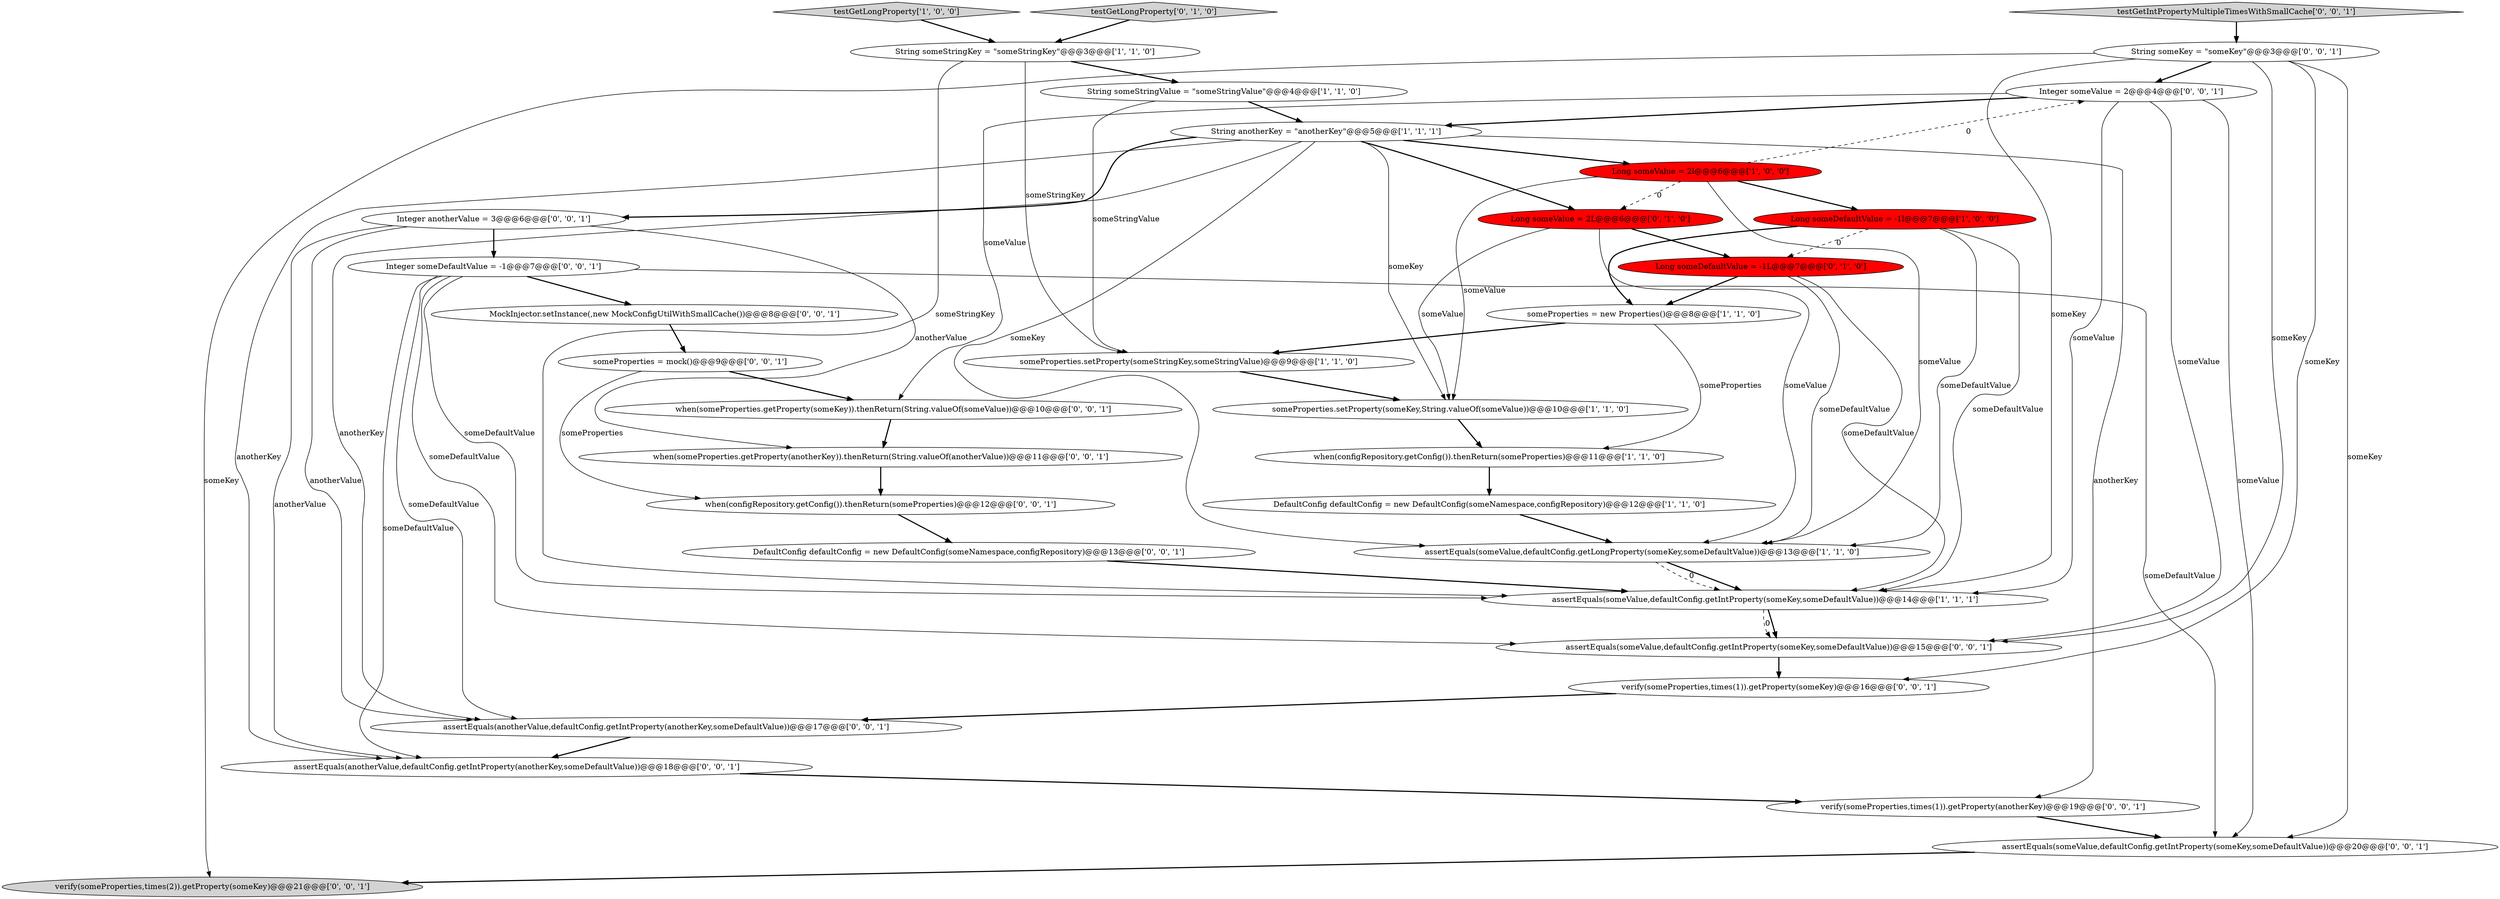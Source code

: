 digraph {
28 [style = filled, label = "assertEquals(someValue,defaultConfig.getIntProperty(someKey,someDefaultValue))@@@15@@@['0', '0', '1']", fillcolor = white, shape = ellipse image = "AAA0AAABBB3BBB"];
8 [style = filled, label = "DefaultConfig defaultConfig = new DefaultConfig(someNamespace,configRepository)@@@12@@@['1', '1', '0']", fillcolor = white, shape = ellipse image = "AAA0AAABBB1BBB"];
23 [style = filled, label = "testGetIntPropertyMultipleTimesWithSmallCache['0', '0', '1']", fillcolor = lightgray, shape = diamond image = "AAA0AAABBB3BBB"];
33 [style = filled, label = "assertEquals(anotherValue,defaultConfig.getIntProperty(anotherKey,someDefaultValue))@@@17@@@['0', '0', '1']", fillcolor = white, shape = ellipse image = "AAA0AAABBB3BBB"];
10 [style = filled, label = "assertEquals(someValue,defaultConfig.getIntProperty(someKey,someDefaultValue))@@@14@@@['1', '1', '1']", fillcolor = white, shape = ellipse image = "AAA0AAABBB1BBB"];
3 [style = filled, label = "when(configRepository.getConfig()).thenReturn(someProperties)@@@11@@@['1', '1', '0']", fillcolor = white, shape = ellipse image = "AAA0AAABBB1BBB"];
30 [style = filled, label = "verify(someProperties,times(1)).getProperty(someKey)@@@16@@@['0', '0', '1']", fillcolor = white, shape = ellipse image = "AAA0AAABBB3BBB"];
6 [style = filled, label = "String someStringValue = \"someStringValue\"@@@4@@@['1', '1', '0']", fillcolor = white, shape = ellipse image = "AAA0AAABBB1BBB"];
27 [style = filled, label = "when(someProperties.getProperty(anotherKey)).thenReturn(String.valueOf(anotherValue))@@@11@@@['0', '0', '1']", fillcolor = white, shape = ellipse image = "AAA0AAABBB3BBB"];
24 [style = filled, label = "Integer someDefaultValue = -1@@@7@@@['0', '0', '1']", fillcolor = white, shape = ellipse image = "AAA0AAABBB3BBB"];
0 [style = filled, label = "someProperties.setProperty(someKey,String.valueOf(someValue))@@@10@@@['1', '1', '0']", fillcolor = white, shape = ellipse image = "AAA0AAABBB1BBB"];
13 [style = filled, label = "Long someDefaultValue = -1L@@@7@@@['0', '1', '0']", fillcolor = red, shape = ellipse image = "AAA1AAABBB2BBB"];
31 [style = filled, label = "verify(someProperties,times(1)).getProperty(anotherKey)@@@19@@@['0', '0', '1']", fillcolor = white, shape = ellipse image = "AAA0AAABBB3BBB"];
29 [style = filled, label = "when(configRepository.getConfig()).thenReturn(someProperties)@@@12@@@['0', '0', '1']", fillcolor = white, shape = ellipse image = "AAA0AAABBB3BBB"];
26 [style = filled, label = "verify(someProperties,times(2)).getProperty(someKey)@@@21@@@['0', '0', '1']", fillcolor = lightgray, shape = ellipse image = "AAA0AAABBB3BBB"];
4 [style = filled, label = "assertEquals(someValue,defaultConfig.getLongProperty(someKey,someDefaultValue))@@@13@@@['1', '1', '0']", fillcolor = white, shape = ellipse image = "AAA0AAABBB1BBB"];
5 [style = filled, label = "String someStringKey = \"someStringKey\"@@@3@@@['1', '1', '0']", fillcolor = white, shape = ellipse image = "AAA0AAABBB1BBB"];
22 [style = filled, label = "someProperties = mock()@@@9@@@['0', '0', '1']", fillcolor = white, shape = ellipse image = "AAA0AAABBB3BBB"];
20 [style = filled, label = "DefaultConfig defaultConfig = new DefaultConfig(someNamespace,configRepository)@@@13@@@['0', '0', '1']", fillcolor = white, shape = ellipse image = "AAA0AAABBB3BBB"];
12 [style = filled, label = "testGetLongProperty['1', '0', '0']", fillcolor = lightgray, shape = diamond image = "AAA0AAABBB1BBB"];
21 [style = filled, label = "Integer someValue = 2@@@4@@@['0', '0', '1']", fillcolor = white, shape = ellipse image = "AAA0AAABBB3BBB"];
17 [style = filled, label = "String someKey = \"someKey\"@@@3@@@['0', '0', '1']", fillcolor = white, shape = ellipse image = "AAA0AAABBB3BBB"];
14 [style = filled, label = "Long someValue = 2L@@@6@@@['0', '1', '0']", fillcolor = red, shape = ellipse image = "AAA1AAABBB2BBB"];
16 [style = filled, label = "when(someProperties.getProperty(someKey)).thenReturn(String.valueOf(someValue))@@@10@@@['0', '0', '1']", fillcolor = white, shape = ellipse image = "AAA0AAABBB3BBB"];
7 [style = filled, label = "someProperties.setProperty(someStringKey,someStringValue)@@@9@@@['1', '1', '0']", fillcolor = white, shape = ellipse image = "AAA0AAABBB1BBB"];
1 [style = filled, label = "Long someValue = 2l@@@6@@@['1', '0', '0']", fillcolor = red, shape = ellipse image = "AAA1AAABBB1BBB"];
11 [style = filled, label = "Long someDefaultValue = -1l@@@7@@@['1', '0', '0']", fillcolor = red, shape = ellipse image = "AAA1AAABBB1BBB"];
15 [style = filled, label = "testGetLongProperty['0', '1', '0']", fillcolor = lightgray, shape = diamond image = "AAA0AAABBB2BBB"];
32 [style = filled, label = "Integer anotherValue = 3@@@6@@@['0', '0', '1']", fillcolor = white, shape = ellipse image = "AAA0AAABBB3BBB"];
18 [style = filled, label = "MockInjector.setInstance(,new MockConfigUtilWithSmallCache())@@@8@@@['0', '0', '1']", fillcolor = white, shape = ellipse image = "AAA0AAABBB3BBB"];
2 [style = filled, label = "String anotherKey = \"anotherKey\"@@@5@@@['1', '1', '1']", fillcolor = white, shape = ellipse image = "AAA0AAABBB1BBB"];
25 [style = filled, label = "assertEquals(someValue,defaultConfig.getIntProperty(someKey,someDefaultValue))@@@20@@@['0', '0', '1']", fillcolor = white, shape = ellipse image = "AAA0AAABBB3BBB"];
19 [style = filled, label = "assertEquals(anotherValue,defaultConfig.getIntProperty(anotherKey,someDefaultValue))@@@18@@@['0', '0', '1']", fillcolor = white, shape = ellipse image = "AAA0AAABBB3BBB"];
9 [style = filled, label = "someProperties = new Properties()@@@8@@@['1', '1', '0']", fillcolor = white, shape = ellipse image = "AAA0AAABBB1BBB"];
0->3 [style = bold, label=""];
4->10 [style = bold, label=""];
11->10 [style = solid, label="someDefaultValue"];
31->25 [style = bold, label=""];
10->28 [style = bold, label=""];
12->5 [style = bold, label=""];
16->27 [style = bold, label=""];
30->33 [style = bold, label=""];
28->30 [style = bold, label=""];
32->19 [style = solid, label="anotherValue"];
24->10 [style = solid, label="someDefaultValue"];
1->14 [style = dashed, label="0"];
22->16 [style = bold, label=""];
19->31 [style = bold, label=""];
2->1 [style = bold, label=""];
1->4 [style = solid, label="someValue"];
13->4 [style = solid, label="someDefaultValue"];
21->25 [style = solid, label="someValue"];
2->19 [style = solid, label="anotherKey"];
24->28 [style = solid, label="someDefaultValue"];
10->28 [style = dashed, label="0"];
2->0 [style = solid, label="someKey"];
7->0 [style = bold, label=""];
1->21 [style = dashed, label="0"];
24->33 [style = solid, label="someDefaultValue"];
21->16 [style = solid, label="someValue"];
13->10 [style = solid, label="someDefaultValue"];
6->7 [style = solid, label="someStringValue"];
9->7 [style = bold, label=""];
11->9 [style = bold, label=""];
21->10 [style = solid, label="someValue"];
24->18 [style = bold, label=""];
32->33 [style = solid, label="anotherValue"];
9->3 [style = solid, label="someProperties"];
15->5 [style = bold, label=""];
14->4 [style = solid, label="someValue"];
1->11 [style = bold, label=""];
21->2 [style = bold, label=""];
20->10 [style = bold, label=""];
6->2 [style = bold, label=""];
29->20 [style = bold, label=""];
21->28 [style = solid, label="someValue"];
2->31 [style = solid, label="anotherKey"];
11->13 [style = dashed, label="0"];
18->22 [style = bold, label=""];
5->10 [style = solid, label="someStringKey"];
5->6 [style = bold, label=""];
17->25 [style = solid, label="someKey"];
3->8 [style = bold, label=""];
32->27 [style = solid, label="anotherValue"];
14->0 [style = solid, label="someValue"];
2->14 [style = bold, label=""];
25->26 [style = bold, label=""];
17->10 [style = solid, label="someKey"];
24->25 [style = solid, label="someDefaultValue"];
17->28 [style = solid, label="someKey"];
22->29 [style = solid, label="someProperties"];
23->17 [style = bold, label=""];
11->4 [style = solid, label="someDefaultValue"];
13->9 [style = bold, label=""];
2->32 [style = bold, label=""];
8->4 [style = bold, label=""];
14->13 [style = bold, label=""];
27->29 [style = bold, label=""];
33->19 [style = bold, label=""];
2->4 [style = solid, label="someKey"];
5->7 [style = solid, label="someStringKey"];
4->10 [style = dashed, label="0"];
32->24 [style = bold, label=""];
2->33 [style = solid, label="anotherKey"];
17->21 [style = bold, label=""];
17->26 [style = solid, label="someKey"];
24->19 [style = solid, label="someDefaultValue"];
1->0 [style = solid, label="someValue"];
17->30 [style = solid, label="someKey"];
}
